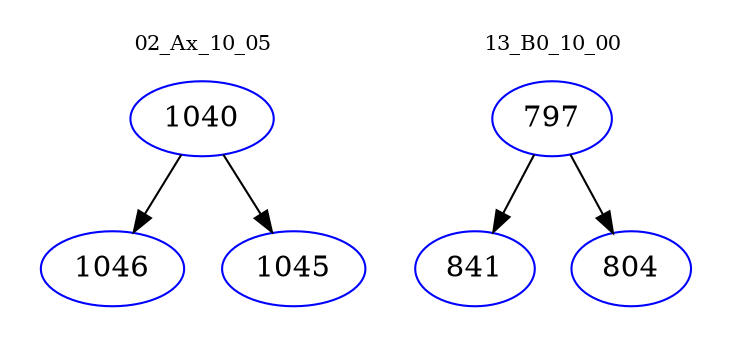 digraph{
subgraph cluster_0 {
color = white
label = "02_Ax_10_05";
fontsize=10;
T0_1040 [label="1040", color="blue"]
T0_1040 -> T0_1046 [color="black"]
T0_1046 [label="1046", color="blue"]
T0_1040 -> T0_1045 [color="black"]
T0_1045 [label="1045", color="blue"]
}
subgraph cluster_1 {
color = white
label = "13_B0_10_00";
fontsize=10;
T1_797 [label="797", color="blue"]
T1_797 -> T1_841 [color="black"]
T1_841 [label="841", color="blue"]
T1_797 -> T1_804 [color="black"]
T1_804 [label="804", color="blue"]
}
}
